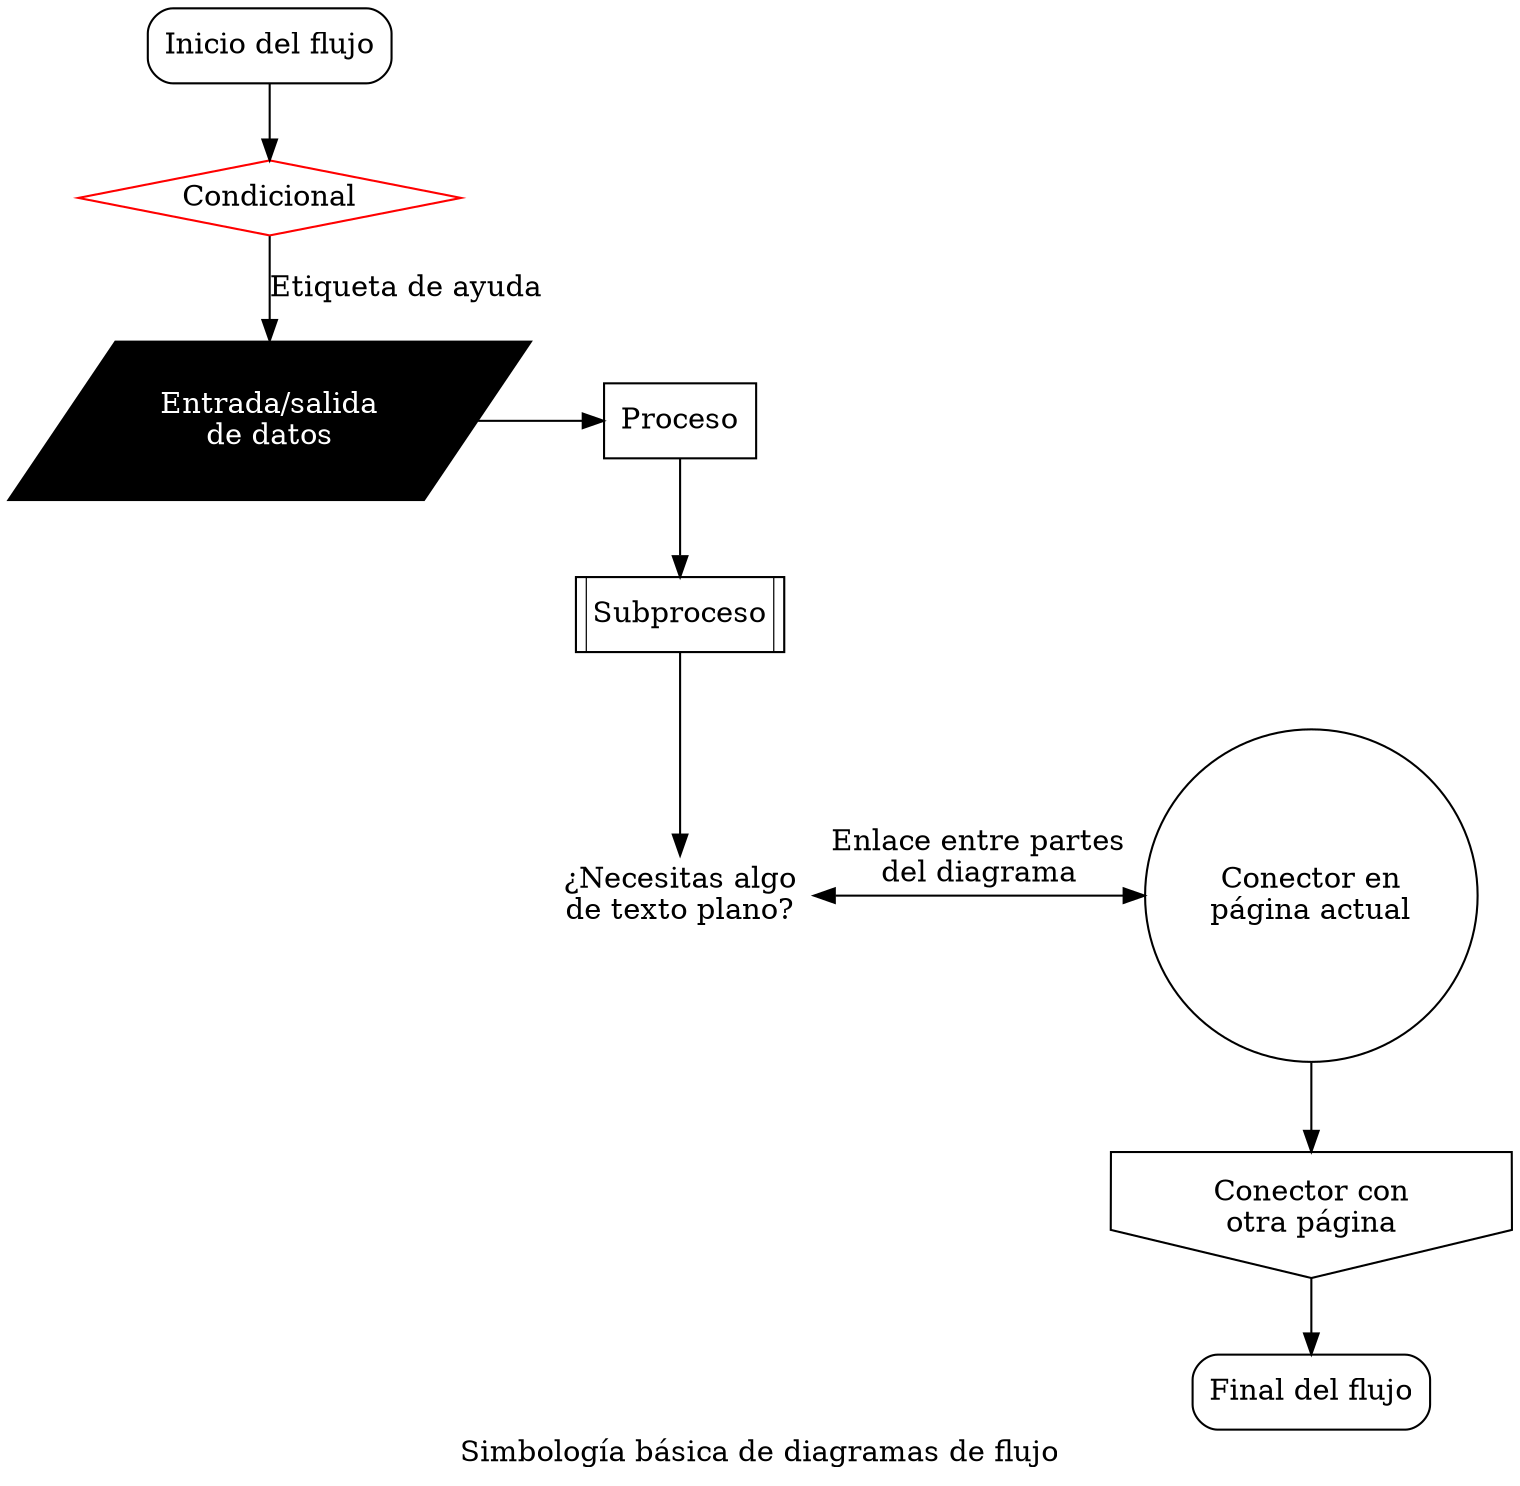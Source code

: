 digraph {
    label="Simbología básica de diagramas de flujo"

    /* ------------------------------------------------------ */

    /*                      Nodos                     */
    if_else[shape="diamond",
            style="",
            label="Condicional",
            color="red"];
    input_output[shape="parallelogram",
                 style="filled",
                 label="Entrada/salida\nde datos",
                 fillcolor="black",
                 fontcolor="white"];
    process[shape="box",
            label="Proceso",
            style=""];
    plain_text[shape="plaintext",
               label="¿Necesitas algo\nde texto plano?"];
    connector_same_page[shape="circle",
                        label="Conector en\npágina actual"];
    connector_other_page[shape="invhouse",
                        label="Conector con\notra página"];
    subprocess[shape="rect",
               style="striped",
               fillcolor="white;0.05:white;0.90:white",
               label="Subproceso"];

    /*  Podemos usar la palabra clave 'node' para declarar
          grupos de atributos y aplicarlos a diferentes nodos:
    */
    node[shape="box", style="rounded"] start; end;
    start[label="Inicio del flujo"];
    end[label="Final del flujo"];

    /* ------------------------------------------------------ */



    /* ------------------------------------------------------ */

    /*                     Flujo                */
    start -> if_else;
    if_else -> input_output[label="Etiqueta de ayuda"];
    input_output -> process;
    process -> subprocess;
    subprocess -> plain_text;
    plain_text -> connector_same_page[label="Enlace entre partes\ndel diagrama",
                                      dir="both"];
    connector_same_page -> connector_other_page;
    connector_other_page -> end;

    /* ------------------------------------------------------ */

    /*              Posicionado de nodos          */
    
    /**
     * Si no te convence el diseño del flujo, puedes hacer
     *      que varios nodos se encuentren en la misma línea:
     **/
    {rank=same; input_output process}
    {rank=same; plain_text connector_same_page}

    /* ------------------------------------------------------ */
}